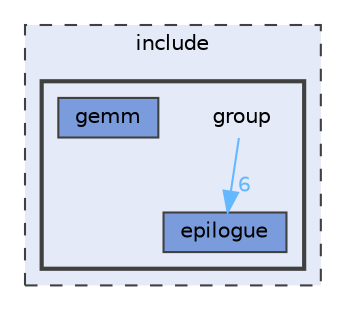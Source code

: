 digraph "include/group"
{
 // LATEX_PDF_SIZE
  bgcolor="transparent";
  edge [fontname=Helvetica,fontsize=10,labelfontname=Helvetica,labelfontsize=10];
  node [fontname=Helvetica,fontsize=10,shape=box,height=0.2,width=0.4];
  compound=true
  subgraph clusterdir_d44c64559bbebec7f509842c48db8b23 {
    graph [ bgcolor="#e4eaf8", pencolor="grey25", label="include", fontname=Helvetica,fontsize=10 style="filled,dashed", URL="dir_d44c64559bbebec7f509842c48db8b23.html",tooltip=""]
  subgraph clusterdir_a9a5b087e2fab9b66c5792b9867db3d8 {
    graph [ bgcolor="#e4eaf8", pencolor="grey25", label="", fontname=Helvetica,fontsize=10 style="filled,bold", URL="dir_a9a5b087e2fab9b66c5792b9867db3d8.html",tooltip=""]
    dir_a9a5b087e2fab9b66c5792b9867db3d8 [shape=plaintext, label="group"];
  dir_d902e7c656aca9e503ce55ef0fa4f219 [label="epilogue", fillcolor="#7a9bdc", color="grey25", style="filled", URL="dir_d902e7c656aca9e503ce55ef0fa4f219.html",tooltip=""];
  dir_3ef5fd3085d2aeb38fe9446b5445dc23 [label="gemm", fillcolor="#7a9bdc", color="grey25", style="filled", URL="dir_3ef5fd3085d2aeb38fe9446b5445dc23.html",tooltip=""];
  }
  }
  dir_a9a5b087e2fab9b66c5792b9867db3d8->dir_d902e7c656aca9e503ce55ef0fa4f219 [headlabel="6", labeldistance=1.5 headhref="dir_000024_000015.html" color="steelblue1" fontcolor="steelblue1"];
}
